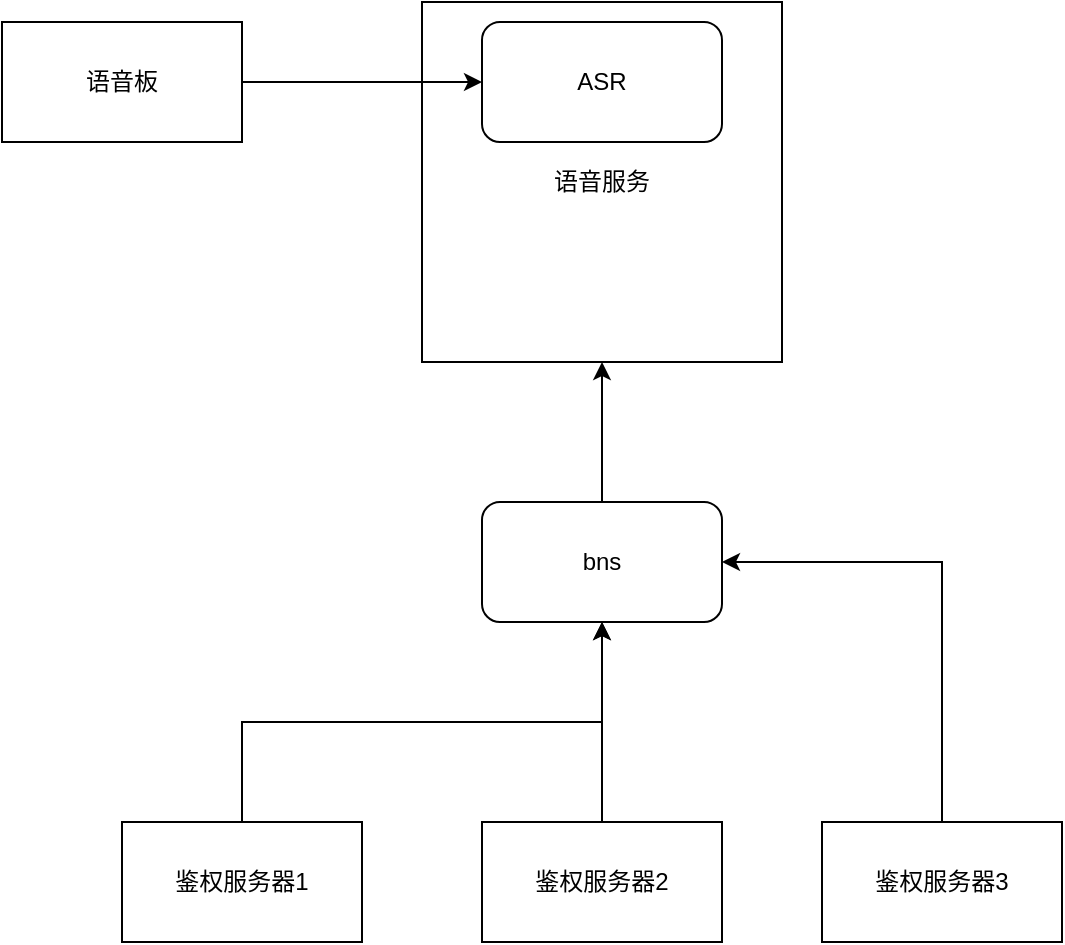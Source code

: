 <mxfile version="22.1.17" type="github">
  <diagram name="Page-1" id="D1HFH0a1fzXVfHr8Q-Nq">
    <mxGraphModel dx="2074" dy="1145" grid="1" gridSize="10" guides="1" tooltips="1" connect="1" arrows="1" fold="1" page="1" pageScale="1" pageWidth="850" pageHeight="1100" math="0" shadow="0">
      <root>
        <mxCell id="0" />
        <mxCell id="1" parent="0" />
        <mxCell id="TjPcV2cESMUVfcX7uj38-3" value="语音服务" style="whiteSpace=wrap;html=1;aspect=fixed;" vertex="1" parent="1">
          <mxGeometry x="310" y="60" width="180" height="180" as="geometry" />
        </mxCell>
        <mxCell id="TjPcV2cESMUVfcX7uj38-4" style="edgeStyle=orthogonalEdgeStyle;rounded=0;orthogonalLoop=1;jettySize=auto;html=1;exitX=1;exitY=0.5;exitDx=0;exitDy=0;entryX=0;entryY=0.5;entryDx=0;entryDy=0;" edge="1" parent="1" source="TjPcV2cESMUVfcX7uj38-1" target="TjPcV2cESMUVfcX7uj38-2">
          <mxGeometry relative="1" as="geometry" />
        </mxCell>
        <mxCell id="TjPcV2cESMUVfcX7uj38-1" value="语音板" style="rounded=0;whiteSpace=wrap;html=1;" vertex="1" parent="1">
          <mxGeometry x="100" y="70" width="120" height="60" as="geometry" />
        </mxCell>
        <mxCell id="TjPcV2cESMUVfcX7uj38-2" value="ASR" style="rounded=1;whiteSpace=wrap;html=1;" vertex="1" parent="1">
          <mxGeometry x="340" y="70" width="120" height="60" as="geometry" />
        </mxCell>
        <mxCell id="TjPcV2cESMUVfcX7uj38-9" style="edgeStyle=orthogonalEdgeStyle;rounded=0;orthogonalLoop=1;jettySize=auto;html=1;exitX=0.5;exitY=0;exitDx=0;exitDy=0;entryX=0.5;entryY=1;entryDx=0;entryDy=0;" edge="1" parent="1" source="TjPcV2cESMUVfcX7uj38-5" target="TjPcV2cESMUVfcX7uj38-3">
          <mxGeometry relative="1" as="geometry" />
        </mxCell>
        <mxCell id="TjPcV2cESMUVfcX7uj38-5" value="bns" style="rounded=1;whiteSpace=wrap;html=1;" vertex="1" parent="1">
          <mxGeometry x="340" y="310" width="120" height="60" as="geometry" />
        </mxCell>
        <mxCell id="TjPcV2cESMUVfcX7uj38-10" style="edgeStyle=orthogonalEdgeStyle;rounded=0;orthogonalLoop=1;jettySize=auto;html=1;exitX=0.5;exitY=0;exitDx=0;exitDy=0;" edge="1" parent="1" source="TjPcV2cESMUVfcX7uj38-6" target="TjPcV2cESMUVfcX7uj38-5">
          <mxGeometry relative="1" as="geometry" />
        </mxCell>
        <mxCell id="TjPcV2cESMUVfcX7uj38-6" value="鉴权服务器1" style="rounded=0;whiteSpace=wrap;html=1;" vertex="1" parent="1">
          <mxGeometry x="160" y="470" width="120" height="60" as="geometry" />
        </mxCell>
        <mxCell id="TjPcV2cESMUVfcX7uj38-11" style="edgeStyle=orthogonalEdgeStyle;rounded=0;orthogonalLoop=1;jettySize=auto;html=1;exitX=0.5;exitY=0;exitDx=0;exitDy=0;" edge="1" parent="1" source="TjPcV2cESMUVfcX7uj38-7">
          <mxGeometry relative="1" as="geometry">
            <mxPoint x="400" y="370" as="targetPoint" />
          </mxGeometry>
        </mxCell>
        <mxCell id="TjPcV2cESMUVfcX7uj38-7" value="鉴权服务器2" style="rounded=0;whiteSpace=wrap;html=1;" vertex="1" parent="1">
          <mxGeometry x="340" y="470" width="120" height="60" as="geometry" />
        </mxCell>
        <mxCell id="TjPcV2cESMUVfcX7uj38-12" style="edgeStyle=orthogonalEdgeStyle;rounded=0;orthogonalLoop=1;jettySize=auto;html=1;exitX=0.5;exitY=0;exitDx=0;exitDy=0;entryX=1;entryY=0.5;entryDx=0;entryDy=0;" edge="1" parent="1" source="TjPcV2cESMUVfcX7uj38-8" target="TjPcV2cESMUVfcX7uj38-5">
          <mxGeometry relative="1" as="geometry" />
        </mxCell>
        <mxCell id="TjPcV2cESMUVfcX7uj38-8" value="鉴权服务器3" style="rounded=0;whiteSpace=wrap;html=1;" vertex="1" parent="1">
          <mxGeometry x="510" y="470" width="120" height="60" as="geometry" />
        </mxCell>
      </root>
    </mxGraphModel>
  </diagram>
</mxfile>
